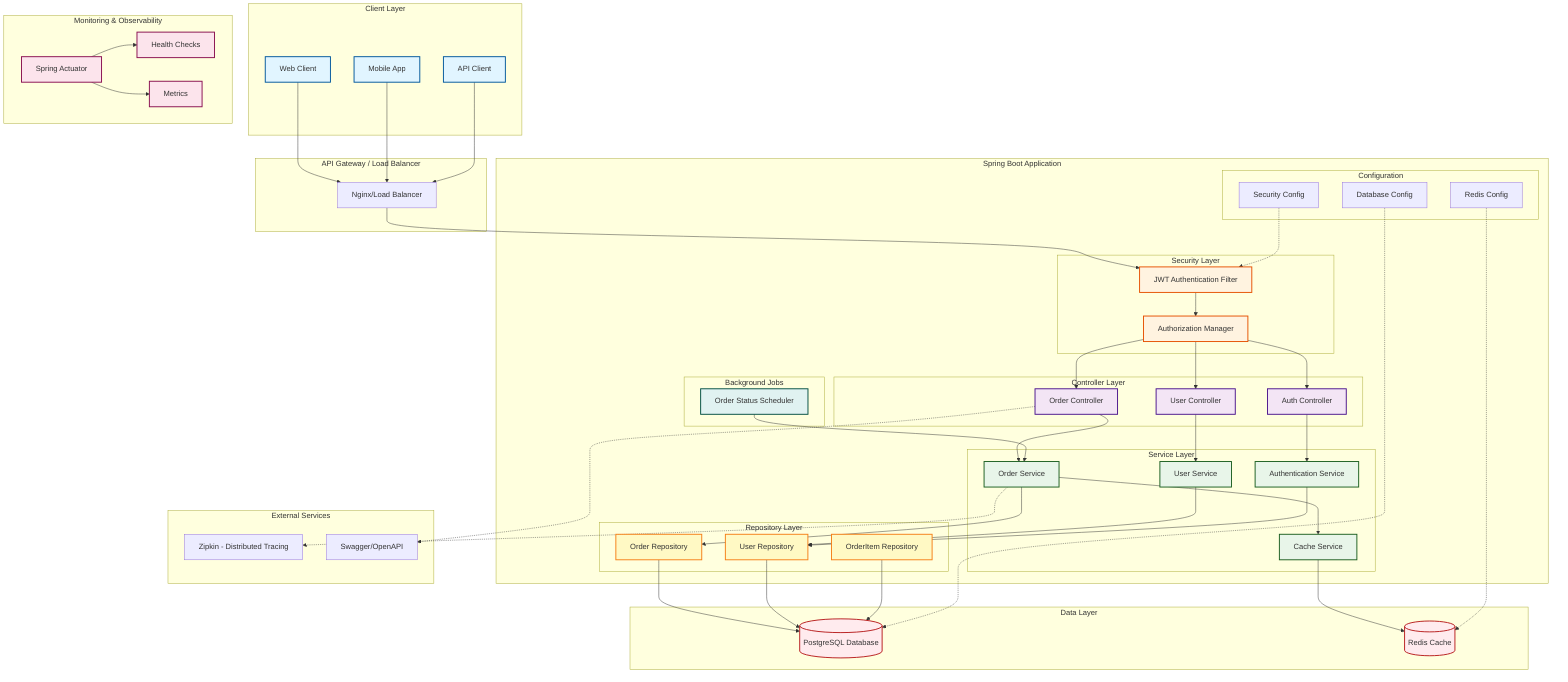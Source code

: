 graph TB
    subgraph "Client Layer"
        WEB[Web Client]
        MOBILE[Mobile App]
        API_CLIENT[API Client]
    end

    subgraph "API Gateway / Load Balancer"
        LB[Nginx/Load Balancer]
    end

    subgraph "Spring Boot Application"
        subgraph "Security Layer"
            JWT[JWT Authentication Filter]
            AUTH[Authorization Manager]
        end

        subgraph "Controller Layer"
            ORDER_CTRL[Order Controller]
            AUTH_CTRL[Auth Controller]
            USER_CTRL[User Controller]
        end

        subgraph "Service Layer"
            ORDER_SVC[Order Service]
            USER_SVC[User Service]
            AUTH_SVC[Authentication Service]
            CACHE_SVC[Cache Service]
        end

        subgraph "Repository Layer"
            ORDER_REPO[Order Repository]
            USER_REPO[User Repository]
            ITEM_REPO[OrderItem Repository]
        end

        subgraph "Background Jobs"
            SCHEDULER[Order Status Scheduler]
        end

        subgraph "Configuration"
            REDIS_CONFIG[Redis Config]
            DB_CONFIG[Database Config]
            SEC_CONFIG[Security Config]
        end
    end

    subgraph "Data Layer"
        POSTGRES[(PostgreSQL Database)]
        REDIS[(Redis Cache)]
    end

    subgraph "Monitoring & Observability"
        ACTUATOR[Spring Actuator]
        METRICS[Metrics]
        HEALTH[Health Checks]
    end

    subgraph "External Services"
        ZIPKIN[Zipkin - Distributed Tracing]
        SWAGGER[Swagger/OpenAPI]
    end

%% Client to Gateway
    WEB --> LB
    MOBILE --> LB
    API_CLIENT --> LB

%% Gateway to Security
    LB --> JWT

%% Security to Controllers
    JWT --> AUTH
    AUTH --> ORDER_CTRL
    AUTH --> AUTH_CTRL
    AUTH --> USER_CTRL

%% Controllers to Services
    ORDER_CTRL --> ORDER_SVC
    AUTH_CTRL --> AUTH_SVC
    USER_CTRL --> USER_SVC

%% Services to Repositories
    ORDER_SVC --> ORDER_REPO
    ORDER_SVC --> CACHE_SVC
    USER_SVC --> USER_REPO
    AUTH_SVC --> USER_REPO

%% Repositories to Database
    ORDER_REPO --> POSTGRES
    USER_REPO --> POSTGRES
    ITEM_REPO --> POSTGRES

%% Cache Service to Redis
    CACHE_SVC --> REDIS

%% Scheduler to Services
    SCHEDULER --> ORDER_SVC

%% Configuration connections
    REDIS_CONFIG -.-> REDIS
    DB_CONFIG -.-> POSTGRES
    SEC_CONFIG -.-> JWT

%% Monitoring
    ACTUATOR --> HEALTH
    ACTUATOR --> METRICS

%% External Services
    ORDER_SVC -.-> ZIPKIN
    ORDER_CTRL -.-> SWAGGER

%% Styling
    classDef client fill:#e1f5ff,stroke:#01579b,stroke-width:2px
    classDef security fill:#fff3e0,stroke:#e65100,stroke-width:2px
    classDef controller fill:#f3e5f5,stroke:#4a148c,stroke-width:2px
    classDef service fill:#e8f5e9,stroke:#1b5e20,stroke-width:2px
    classDef repository fill:#fff9c4,stroke:#f57f17,stroke-width:2px
    classDef data fill:#ffebee,stroke:#b71c1c,stroke-width:2px
    classDef background fill:#e0f2f1,stroke:#004d40,stroke-width:2px
    classDef monitoring fill:#fce4ec,stroke:#880e4f,stroke-width:2px

    class WEB,MOBILE,API_CLIENT client
    class JWT,AUTH security
    class ORDER_CTRL,AUTH_CTRL,USER_CTRL controller
    class ORDER_SVC,USER_SVC,AUTH_SVC,CACHE_SVC service
    class ORDER_REPO,USER_REPO,ITEM_REPO repository
    class POSTGRES,REDIS data
    class SCHEDULER background
    class ACTUATOR,METRICS,HEALTH monitoring